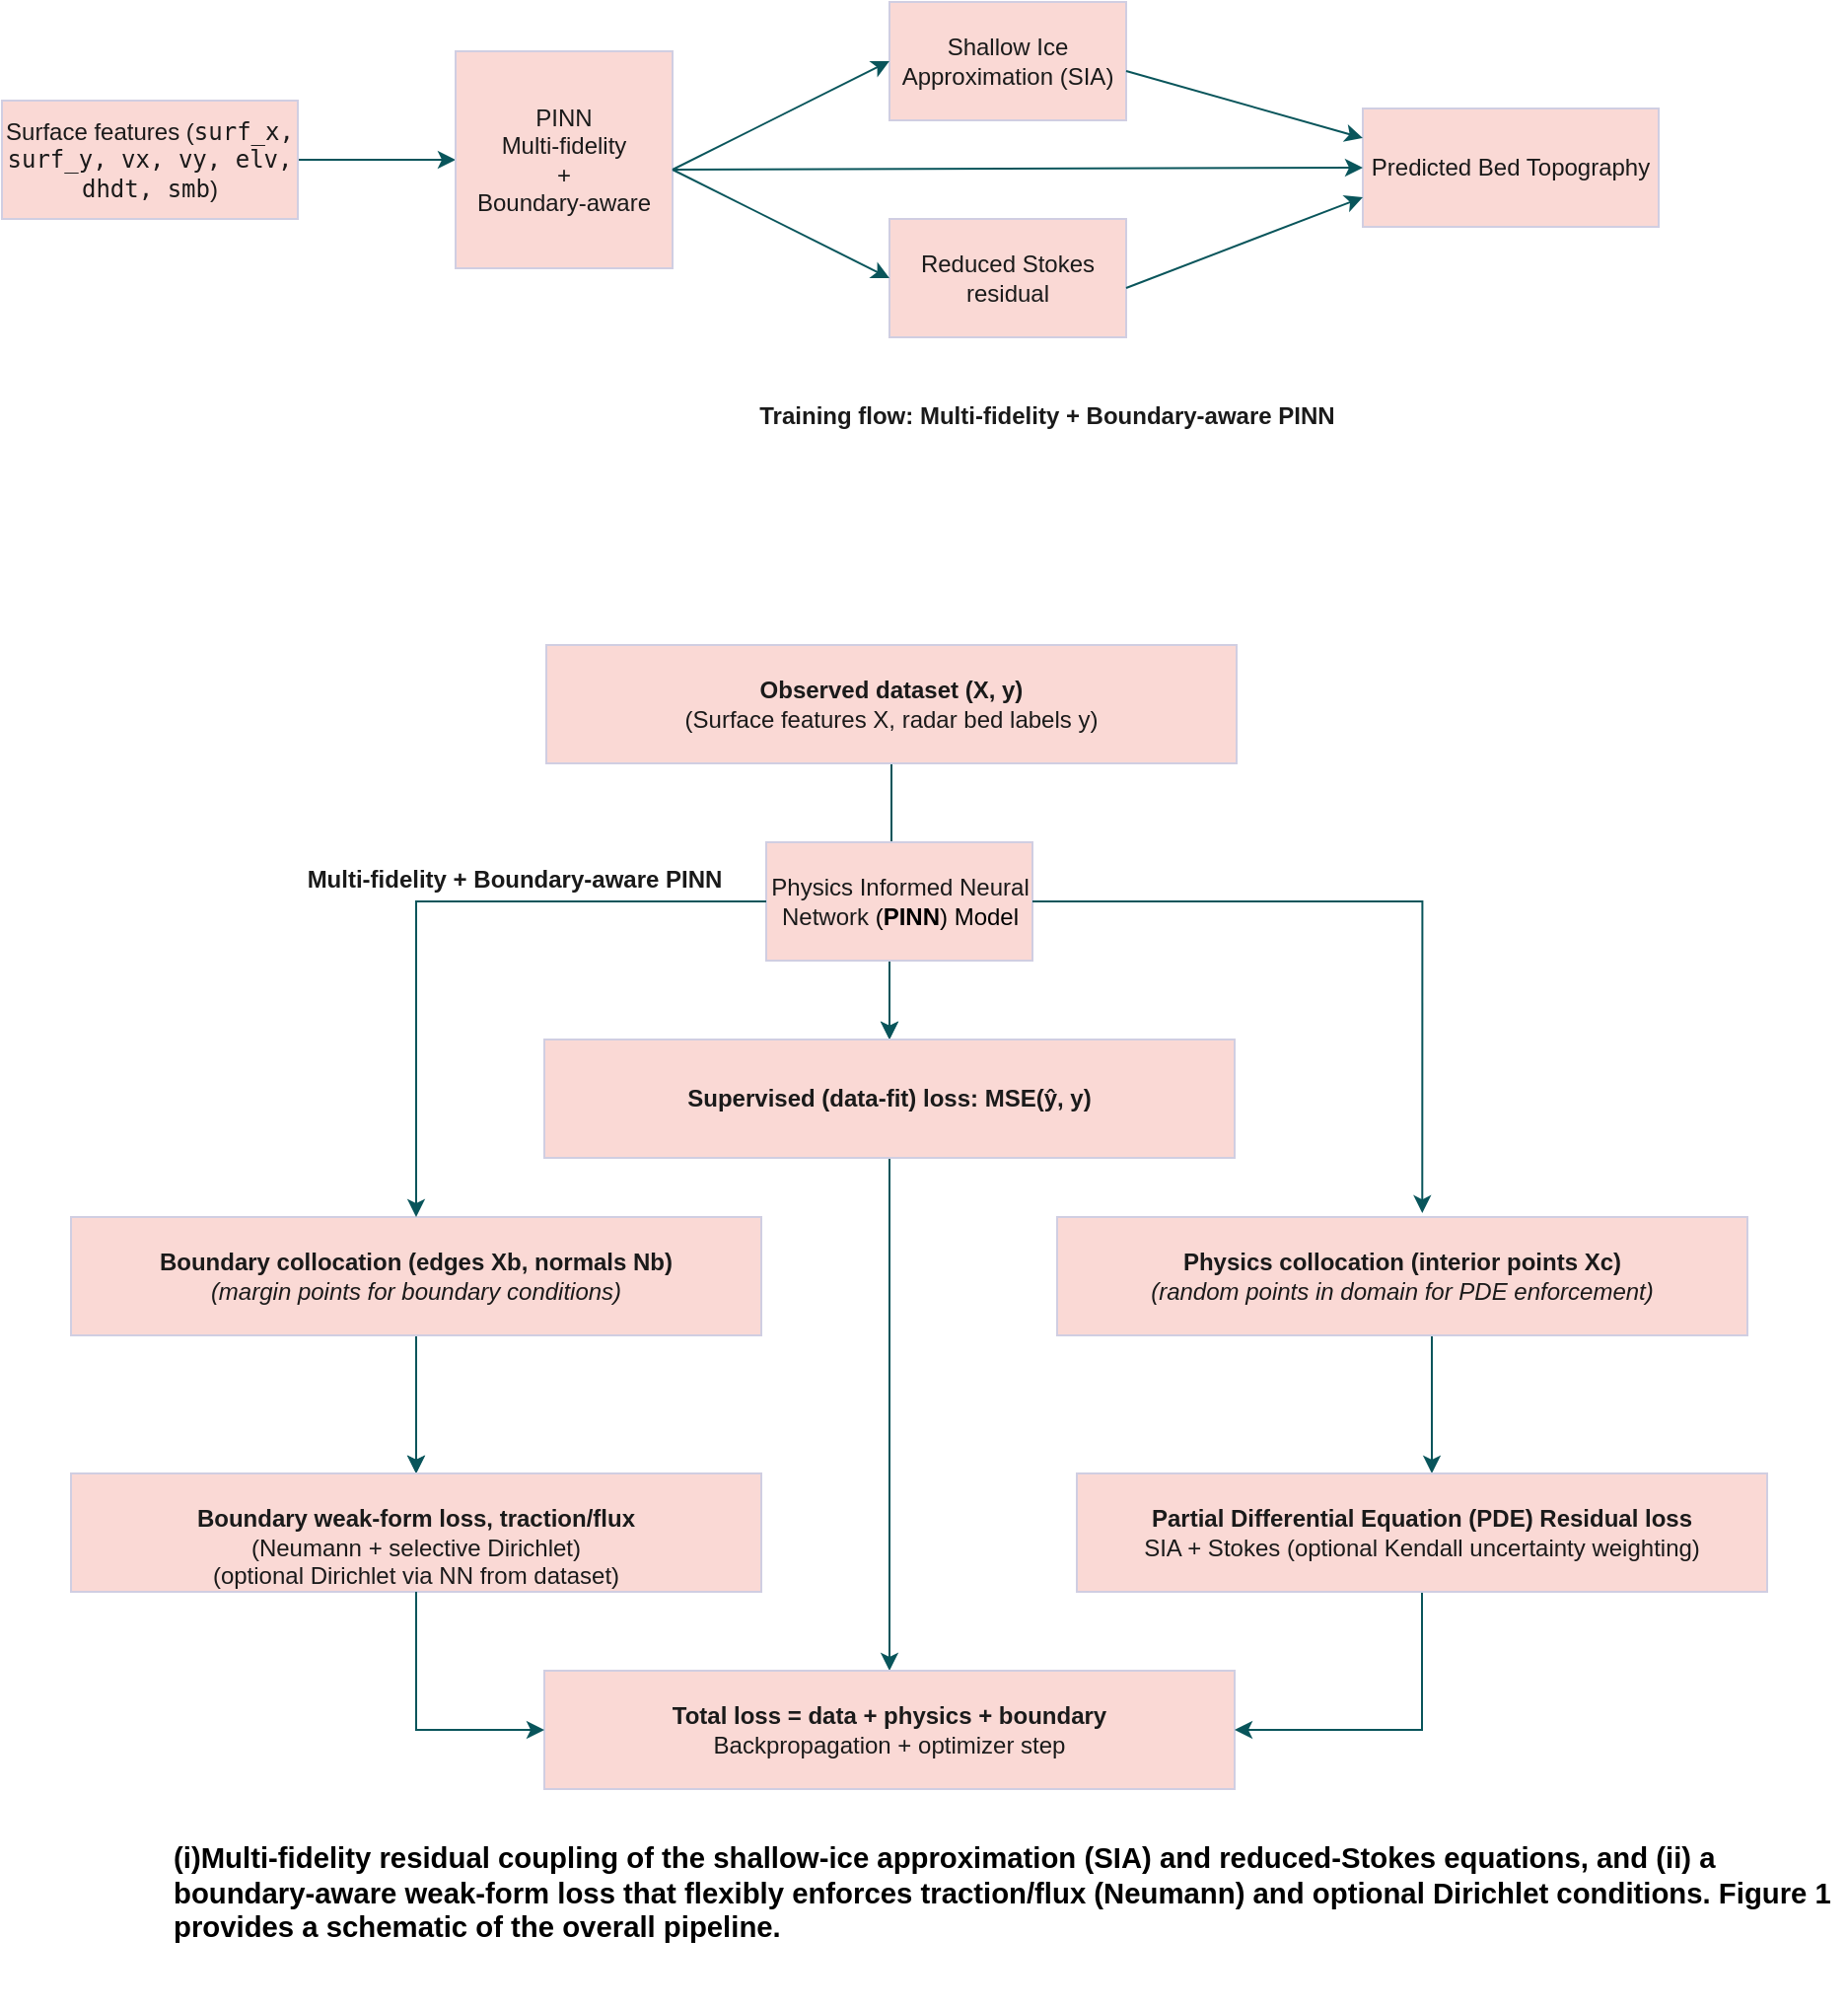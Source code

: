 <mxfile version="28.2.4">
  <diagram name="Page-1" id="qONYkJ3LwttMuLWzBCdt">
    <mxGraphModel grid="1" page="1" gridSize="10" guides="1" tooltips="1" connect="1" arrows="1" fold="1" pageScale="1" pageWidth="850" pageHeight="1100" math="0" shadow="0">
      <root>
        <mxCell id="0" />
        <mxCell id="1" parent="0" />
        <mxCell id="1Jn21h6Guawh2NXyBbh3-20" value="" style="edgeStyle=orthogonalEdgeStyle;rounded=0;orthogonalLoop=1;jettySize=auto;html=1;labelBackgroundColor=none;strokeColor=#09555B;fontColor=default;" edge="1" parent="1" source="1Jn21h6Guawh2NXyBbh3-2" target="1Jn21h6Guawh2NXyBbh3-3">
          <mxGeometry relative="1" as="geometry" />
        </mxCell>
        <mxCell id="1Jn21h6Guawh2NXyBbh3-2" value="Surface features (&lt;code data-end=&quot;223&quot; data-start=&quot;183&quot;&gt;surf_x, surf_y, vx, vy, elv, dhdt, smb&lt;/code&gt;)" style="rounded=0;whiteSpace=wrap;html=1;labelBackgroundColor=none;fillColor=#FAD9D5;strokeColor=#D0CEE2;fontColor=#1A1A1A;" vertex="1" parent="1">
          <mxGeometry x="910" y="155" width="150" height="60" as="geometry" />
        </mxCell>
        <mxCell id="1Jn21h6Guawh2NXyBbh3-3" value="PINN&lt;div&gt;Multi-fidelity&lt;/div&gt;&lt;div&gt;+&lt;/div&gt;&lt;div&gt;Boundary-aware&lt;/div&gt;" style="whiteSpace=wrap;html=1;aspect=fixed;labelBackgroundColor=none;fillColor=#FAD9D5;strokeColor=#D0CEE2;fontColor=#1A1A1A;" vertex="1" parent="1">
          <mxGeometry x="1140" y="130" width="110" height="110" as="geometry" />
        </mxCell>
        <mxCell id="1Jn21h6Guawh2NXyBbh3-4" value="Predicted Bed Topography" style="rounded=0;whiteSpace=wrap;html=1;labelBackgroundColor=none;fillColor=#FAD9D5;strokeColor=#D0CEE2;fontColor=#1A1A1A;" vertex="1" parent="1">
          <mxGeometry x="1600" y="159" width="150" height="60" as="geometry" />
        </mxCell>
        <mxCell id="1Jn21h6Guawh2NXyBbh3-5" value="Shallow Ice Approximation (SIA)" style="rounded=0;whiteSpace=wrap;html=1;labelBackgroundColor=none;fillColor=#FAD9D5;strokeColor=#D0CEE2;fontColor=#1A1A1A;" vertex="1" parent="1">
          <mxGeometry x="1360" y="105" width="120" height="60" as="geometry" />
        </mxCell>
        <mxCell id="1Jn21h6Guawh2NXyBbh3-7" value="Reduced Stokes residual" style="rounded=0;whiteSpace=wrap;html=1;labelBackgroundColor=none;fillColor=#FAD9D5;strokeColor=#D0CEE2;fontColor=#1A1A1A;" vertex="1" parent="1">
          <mxGeometry x="1360" y="215" width="120" height="60" as="geometry" />
        </mxCell>
        <mxCell id="1Jn21h6Guawh2NXyBbh3-34" value="" style="edgeStyle=orthogonalEdgeStyle;rounded=0;orthogonalLoop=1;jettySize=auto;html=1;labelBackgroundColor=none;strokeColor=#09555B;fontColor=default;" edge="1" parent="1" source="1Jn21h6Guawh2NXyBbh3-8" target="1Jn21h6Guawh2NXyBbh3-9">
          <mxGeometry relative="1" as="geometry" />
        </mxCell>
        <mxCell id="1Jn21h6Guawh2NXyBbh3-36" value="" style="edgeStyle=orthogonalEdgeStyle;rounded=0;orthogonalLoop=1;jettySize=auto;html=1;labelBackgroundColor=none;strokeColor=#09555B;fontColor=default;" edge="1" parent="1" source="1Jn21h6Guawh2NXyBbh3-8" target="1Jn21h6Guawh2NXyBbh3-9">
          <mxGeometry relative="1" as="geometry" />
        </mxCell>
        <mxCell id="1Jn21h6Guawh2NXyBbh3-8" value="&lt;br&gt;&lt;b&gt;Observed dataset (X, y)&lt;/b&gt;&lt;div&gt;(Surface features X, radar bed labels y)&lt;br&gt;&lt;div&gt;&lt;br&gt;&lt;/div&gt;&lt;/div&gt;" style="rounded=0;whiteSpace=wrap;html=1;labelBackgroundColor=none;fillColor=#FAD9D5;strokeColor=#D0CEE2;fontColor=#1A1A1A;" vertex="1" parent="1">
          <mxGeometry x="1186" y="431" width="350" height="60" as="geometry" />
        </mxCell>
        <mxCell id="1Jn21h6Guawh2NXyBbh3-35" style="edgeStyle=orthogonalEdgeStyle;rounded=0;orthogonalLoop=1;jettySize=auto;html=1;labelBackgroundColor=none;strokeColor=#09555B;fontColor=default;" edge="1" parent="1" source="1Jn21h6Guawh2NXyBbh3-9" target="1Jn21h6Guawh2NXyBbh3-16">
          <mxGeometry relative="1" as="geometry" />
        </mxCell>
        <mxCell id="1Jn21h6Guawh2NXyBbh3-9" value="&lt;b&gt;Supervised (data-fit) loss: MSE(ŷ, y)&lt;/b&gt;" style="rounded=0;whiteSpace=wrap;html=1;labelBackgroundColor=none;fillColor=#FAD9D5;strokeColor=#D0CEE2;fontColor=#1A1A1A;" vertex="1" parent="1">
          <mxGeometry x="1185" y="631" width="350" height="60" as="geometry" />
        </mxCell>
        <mxCell id="1Jn21h6Guawh2NXyBbh3-56" style="edgeStyle=orthogonalEdgeStyle;rounded=0;orthogonalLoop=1;jettySize=auto;html=1;labelBackgroundColor=none;strokeColor=#09555B;fontColor=default;" edge="1" parent="1" source="1Jn21h6Guawh2NXyBbh3-10" target="1Jn21h6Guawh2NXyBbh3-12">
          <mxGeometry relative="1" as="geometry" />
        </mxCell>
        <mxCell id="1Jn21h6Guawh2NXyBbh3-57" style="edgeStyle=orthogonalEdgeStyle;rounded=0;orthogonalLoop=1;jettySize=auto;html=1;entryX=0.5;entryY=0;entryDx=0;entryDy=0;labelBackgroundColor=none;strokeColor=#09555B;fontColor=default;" edge="1" parent="1" source="1Jn21h6Guawh2NXyBbh3-10" target="1Jn21h6Guawh2NXyBbh3-12">
          <mxGeometry relative="1" as="geometry" />
        </mxCell>
        <mxCell id="1Jn21h6Guawh2NXyBbh3-10" value="&lt;strong data-end=&quot;893&quot; data-start=&quot;846&quot;&gt;Boundary collocation (edges Xb, normals Nb)&lt;/strong&gt;&lt;br&gt;&lt;em data-end=&quot;939&quot; data-start=&quot;898&quot;&gt;(margin points for boundary conditions)&lt;/em&gt;" style="rounded=0;whiteSpace=wrap;html=1;verticalAlign=middle;labelBackgroundColor=none;fillColor=#FAD9D5;strokeColor=#D0CEE2;fontColor=#1A1A1A;" vertex="1" parent="1">
          <mxGeometry x="945" y="721" width="350" height="60" as="geometry" />
        </mxCell>
        <mxCell id="1Jn21h6Guawh2NXyBbh3-48" style="edgeStyle=orthogonalEdgeStyle;rounded=0;orthogonalLoop=1;jettySize=auto;html=1;labelBackgroundColor=none;strokeColor=#09555B;fontColor=default;" edge="1" parent="1" source="1Jn21h6Guawh2NXyBbh3-11">
          <mxGeometry relative="1" as="geometry">
            <mxPoint x="1635" y="851" as="targetPoint" />
            <Array as="points">
              <mxPoint x="1635" y="821" />
              <mxPoint x="1635" y="821" />
            </Array>
          </mxGeometry>
        </mxCell>
        <mxCell id="1Jn21h6Guawh2NXyBbh3-11" value="&lt;br&gt;&lt;strong data-end=&quot;788&quot; data-start=&quot;744&quot;&gt;Physics collocation (interior points Xc)&lt;/strong&gt;&lt;br&gt;&lt;em data-end=&quot;840&quot; data-start=&quot;793&quot;&gt;(random points in domain for PDE enforcement)&lt;/em&gt;&lt;div&gt;&lt;br/&gt;&lt;/div&gt;" style="rounded=0;whiteSpace=wrap;html=1;labelBackgroundColor=none;fillColor=#FAD9D5;strokeColor=#D0CEE2;fontColor=#1A1A1A;" vertex="1" parent="1">
          <mxGeometry x="1445" y="721" width="350" height="60" as="geometry" />
        </mxCell>
        <mxCell id="1Jn21h6Guawh2NXyBbh3-12" value="&lt;br&gt;&lt;b&gt;Boundary weak-form loss, traction/flux&lt;/b&gt;&lt;div&gt;(Neumann + selective Dirichlet)&lt;br&gt;(optional Dirichlet via NN from dataset)&lt;/div&gt;" style="rounded=0;whiteSpace=wrap;html=1;labelBackgroundColor=none;fillColor=#FAD9D5;strokeColor=#D0CEE2;fontColor=#1A1A1A;" vertex="1" parent="1">
          <mxGeometry x="945" y="851" width="350" height="60" as="geometry" />
        </mxCell>
        <mxCell id="1Jn21h6Guawh2NXyBbh3-16" value="&lt;br&gt;&lt;b&gt;Total loss = data + physics + boundary&lt;/b&gt;&lt;div&gt;Backpropagation + optimizer step&lt;br&gt;&lt;br&gt;&lt;/div&gt;" style="rounded=0;whiteSpace=wrap;html=1;labelBackgroundColor=none;fillColor=#FAD9D5;strokeColor=#D0CEE2;fontColor=#1A1A1A;" vertex="1" parent="1">
          <mxGeometry x="1185" y="951" width="350" height="60" as="geometry" />
        </mxCell>
        <mxCell id="1Jn21h6Guawh2NXyBbh3-17" value="&lt;b style=&quot;&quot; id=&quot;docs-internal-guid-a3362013-7fff-34dc-56f6-82727725d216&quot;&gt;&lt;span style=&quot;font-size: 11pt; font-family: Arial, sans-serif; color: rgb(0, 0, 0); background-color: transparent; font-style: normal; font-variant: normal; text-decoration: none; vertical-align: baseline; white-space: pre-wrap;&quot;&gt;&lt;b style=&quot;color: rgb(26, 26, 26); font-family: Helvetica; font-size: 12px; white-space-collapse: collapse;&quot; id=&quot;docs-internal-guid-a3362013-7fff-34dc-56f6-82727725d216&quot;&gt;&lt;span style=&quot;font-size: 11pt; font-family: Arial, sans-serif; color: rgb(0, 0, 0); background-color: transparent; font-variant-numeric: normal; font-variant-east-asian: normal; font-variant-alternates: normal; font-variant-position: normal; font-variant-emoji: normal; vertical-align: baseline; white-space-collapse: preserve;&quot;&gt;(i)&lt;/span&gt;&lt;/b&gt;Multi-fidelity residual coupling of the shallow-ice approximation (SIA) and reduced-Stokes equations, and (ii) a boundary-aware weak-form loss that flexibly enforces traction/flux (Neumann) and optional Dirichlet conditions. Figure 1 provides a schematic of the overall pipeline.&lt;/span&gt;&lt;/b&gt;" style="text;whiteSpace=wrap;html=1;labelBackgroundColor=none;fontColor=#1A1A1A;" vertex="1" parent="1">
          <mxGeometry x="995" y="1031" width="850" height="90" as="geometry" />
        </mxCell>
        <mxCell id="1Jn21h6Guawh2NXyBbh3-33" style="edgeStyle=orthogonalEdgeStyle;rounded=0;orthogonalLoop=1;jettySize=auto;html=1;exitX=0.5;exitY=1;exitDx=0;exitDy=0;labelBackgroundColor=none;strokeColor=#09555B;fontColor=default;" edge="1" parent="1" source="1Jn21h6Guawh2NXyBbh3-4" target="1Jn21h6Guawh2NXyBbh3-4">
          <mxGeometry relative="1" as="geometry" />
        </mxCell>
        <mxCell id="1Jn21h6Guawh2NXyBbh3-37" value="Physics Informed Neural Network&amp;nbsp;&lt;span style=&quot;background-color: transparent; color: light-dark(rgb(0, 0, 0), rgb(255, 255, 255));&quot;&gt;(&lt;b&gt;PINN&lt;/b&gt;) Model&lt;/span&gt;" style="rounded=0;whiteSpace=wrap;html=1;labelBackgroundColor=none;fillColor=#FAD9D5;strokeColor=#D0CEE2;fontColor=#1A1A1A;" vertex="1" parent="1">
          <mxGeometry x="1297.5" y="531" width="135" height="60" as="geometry" />
        </mxCell>
        <mxCell id="1Jn21h6Guawh2NXyBbh3-44" style="edgeStyle=orthogonalEdgeStyle;rounded=0;orthogonalLoop=1;jettySize=auto;html=1;entryX=0.529;entryY=-0.033;entryDx=0;entryDy=0;entryPerimeter=0;labelBackgroundColor=none;strokeColor=#09555B;fontColor=default;" edge="1" parent="1" source="1Jn21h6Guawh2NXyBbh3-37" target="1Jn21h6Guawh2NXyBbh3-11">
          <mxGeometry relative="1" as="geometry" />
        </mxCell>
        <mxCell id="1Jn21h6Guawh2NXyBbh3-45" style="edgeStyle=orthogonalEdgeStyle;rounded=0;orthogonalLoop=1;jettySize=auto;html=1;entryX=0.5;entryY=0;entryDx=0;entryDy=0;labelBackgroundColor=none;strokeColor=#09555B;fontColor=default;" edge="1" parent="1" source="1Jn21h6Guawh2NXyBbh3-37" target="1Jn21h6Guawh2NXyBbh3-10">
          <mxGeometry relative="1" as="geometry" />
        </mxCell>
        <mxCell id="1Jn21h6Guawh2NXyBbh3-55" style="edgeStyle=orthogonalEdgeStyle;rounded=0;orthogonalLoop=1;jettySize=auto;html=1;exitX=0.5;exitY=1;exitDx=0;exitDy=0;labelBackgroundColor=none;strokeColor=#09555B;fontColor=default;" edge="1" parent="1" source="1Jn21h6Guawh2NXyBbh3-12">
          <mxGeometry relative="1" as="geometry">
            <mxPoint x="1125" y="911" as="sourcePoint" />
            <mxPoint x="1185" y="981" as="targetPoint" />
            <Array as="points">
              <mxPoint x="1120" y="981" />
            </Array>
          </mxGeometry>
        </mxCell>
        <mxCell id="1Jn21h6Guawh2NXyBbh3-61" style="edgeStyle=orthogonalEdgeStyle;rounded=0;orthogonalLoop=1;jettySize=auto;html=1;exitX=0.5;exitY=1;exitDx=0;exitDy=0;entryX=1;entryY=0.5;entryDx=0;entryDy=0;labelBackgroundColor=none;strokeColor=#09555B;fontColor=default;" edge="1" parent="1" source="1Jn21h6Guawh2NXyBbh3-59" target="1Jn21h6Guawh2NXyBbh3-16">
          <mxGeometry relative="1" as="geometry">
            <mxPoint x="1630" y="981" as="targetPoint" />
          </mxGeometry>
        </mxCell>
        <mxCell id="1Jn21h6Guawh2NXyBbh3-59" value="&lt;b&gt;Partial Differential Equation (PDE) Residual loss&lt;/b&gt;&lt;div&gt;SIA + Stokes&amp;nbsp;(optional Kendall uncertainty weighting)&lt;/div&gt;" style="rounded=0;whiteSpace=wrap;html=1;labelBackgroundColor=none;fillColor=#FAD9D5;strokeColor=#D0CEE2;fontColor=#1A1A1A;" vertex="1" parent="1">
          <mxGeometry x="1455" y="851" width="350" height="60" as="geometry" />
        </mxCell>
        <mxCell id="1Jn21h6Guawh2NXyBbh3-63" value="" style="endArrow=classic;html=1;rounded=0;entryX=0;entryY=0.5;entryDx=0;entryDy=0;labelBackgroundColor=none;strokeColor=#09555B;fontColor=default;" edge="1" parent="1" target="1Jn21h6Guawh2NXyBbh3-7">
          <mxGeometry width="50" height="50" relative="1" as="geometry">
            <mxPoint x="1250" y="190" as="sourcePoint" />
            <mxPoint x="1300" y="140" as="targetPoint" />
          </mxGeometry>
        </mxCell>
        <mxCell id="1Jn21h6Guawh2NXyBbh3-64" value="" style="endArrow=classic;html=1;rounded=0;entryX=0;entryY=0.5;entryDx=0;entryDy=0;labelBackgroundColor=none;strokeColor=#09555B;fontColor=default;" edge="1" parent="1" target="1Jn21h6Guawh2NXyBbh3-5">
          <mxGeometry width="50" height="50" relative="1" as="geometry">
            <mxPoint x="1250" y="190" as="sourcePoint" />
            <mxPoint x="1300" y="140" as="targetPoint" />
          </mxGeometry>
        </mxCell>
        <mxCell id="1Jn21h6Guawh2NXyBbh3-66" value="" style="endArrow=classic;html=1;rounded=0;entryX=0;entryY=0.75;entryDx=0;entryDy=0;labelBackgroundColor=none;strokeColor=#09555B;fontColor=default;" edge="1" parent="1" target="1Jn21h6Guawh2NXyBbh3-4">
          <mxGeometry width="50" height="50" relative="1" as="geometry">
            <mxPoint x="1480" y="250" as="sourcePoint" />
            <mxPoint x="1530" y="200" as="targetPoint" />
          </mxGeometry>
        </mxCell>
        <mxCell id="1Jn21h6Guawh2NXyBbh3-68" value="" style="endArrow=classic;html=1;rounded=0;entryX=0;entryY=0.25;entryDx=0;entryDy=0;labelBackgroundColor=none;strokeColor=#09555B;fontColor=default;" edge="1" parent="1" target="1Jn21h6Guawh2NXyBbh3-4">
          <mxGeometry width="50" height="50" relative="1" as="geometry">
            <mxPoint x="1480" y="140" as="sourcePoint" />
            <mxPoint x="1530" y="90" as="targetPoint" />
          </mxGeometry>
        </mxCell>
        <mxCell id="1Jn21h6Guawh2NXyBbh3-70" value="" style="endArrow=classic;html=1;rounded=0;entryX=0;entryY=0.5;entryDx=0;entryDy=0;labelBackgroundColor=none;strokeColor=#09555B;fontColor=default;" edge="1" parent="1" target="1Jn21h6Guawh2NXyBbh3-4">
          <mxGeometry width="50" height="50" relative="1" as="geometry">
            <mxPoint x="1250" y="190" as="sourcePoint" />
            <mxPoint x="1300" y="140" as="targetPoint" />
          </mxGeometry>
        </mxCell>
        <mxCell id="1Jn21h6Guawh2NXyBbh3-72" value="Training flow: Multi-fidelity + Boundary-aware PINN" style="text;html=1;align=center;verticalAlign=middle;whiteSpace=wrap;rounded=0;fontStyle=1;labelBackgroundColor=none;fontColor=#1A1A1A;" vertex="1" parent="1">
          <mxGeometry x="1275" y="300" width="330" height="30" as="geometry" />
        </mxCell>
        <mxCell id="1Jn21h6Guawh2NXyBbh3-73" value="Multi-fidelity + Boundary-aware PINN" style="text;html=1;align=center;verticalAlign=middle;whiteSpace=wrap;rounded=0;fontColor=#1A1A1A;fontStyle=1;labelBackgroundColor=none;" vertex="1" parent="1">
          <mxGeometry x="1060" y="535" width="220" height="30" as="geometry" />
        </mxCell>
      </root>
    </mxGraphModel>
  </diagram>
</mxfile>
